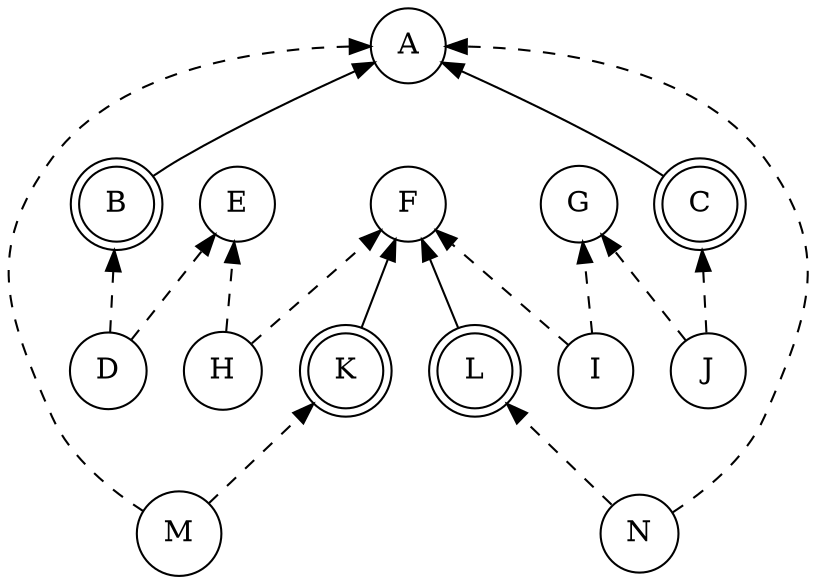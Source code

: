 digraph or {
rankdir="BT";
node [shape=circle]
edge [style=filled]

  A [label="A"]
  D [label="D"]
  E [label="E"]
  F [label="F"]
  G [label="G"]
  H [label="H"]
  I [label="I"]
  J [label="J"]
  M [label="M"]
  N [label="N"]

subgraph known {
  node [shape=doublecircle]

  B [label="B"]
  C [label="C"]
  K [label="K"]
  L [label="L"]
}

B->A
C->A
K->F
L->F

subgraph path
   {
       edge [style=dashed]

       D->B
       D->E
       H->E
       H->F
       I->F
       I->G
       J->G
       J->C

       M->A
       N->A
       M->K
       N->L
   }

   subgraph hidden {
       edge [style=invis]

       E->A
       F->A
       G->A
   }

   {rank=same; B C}
}


